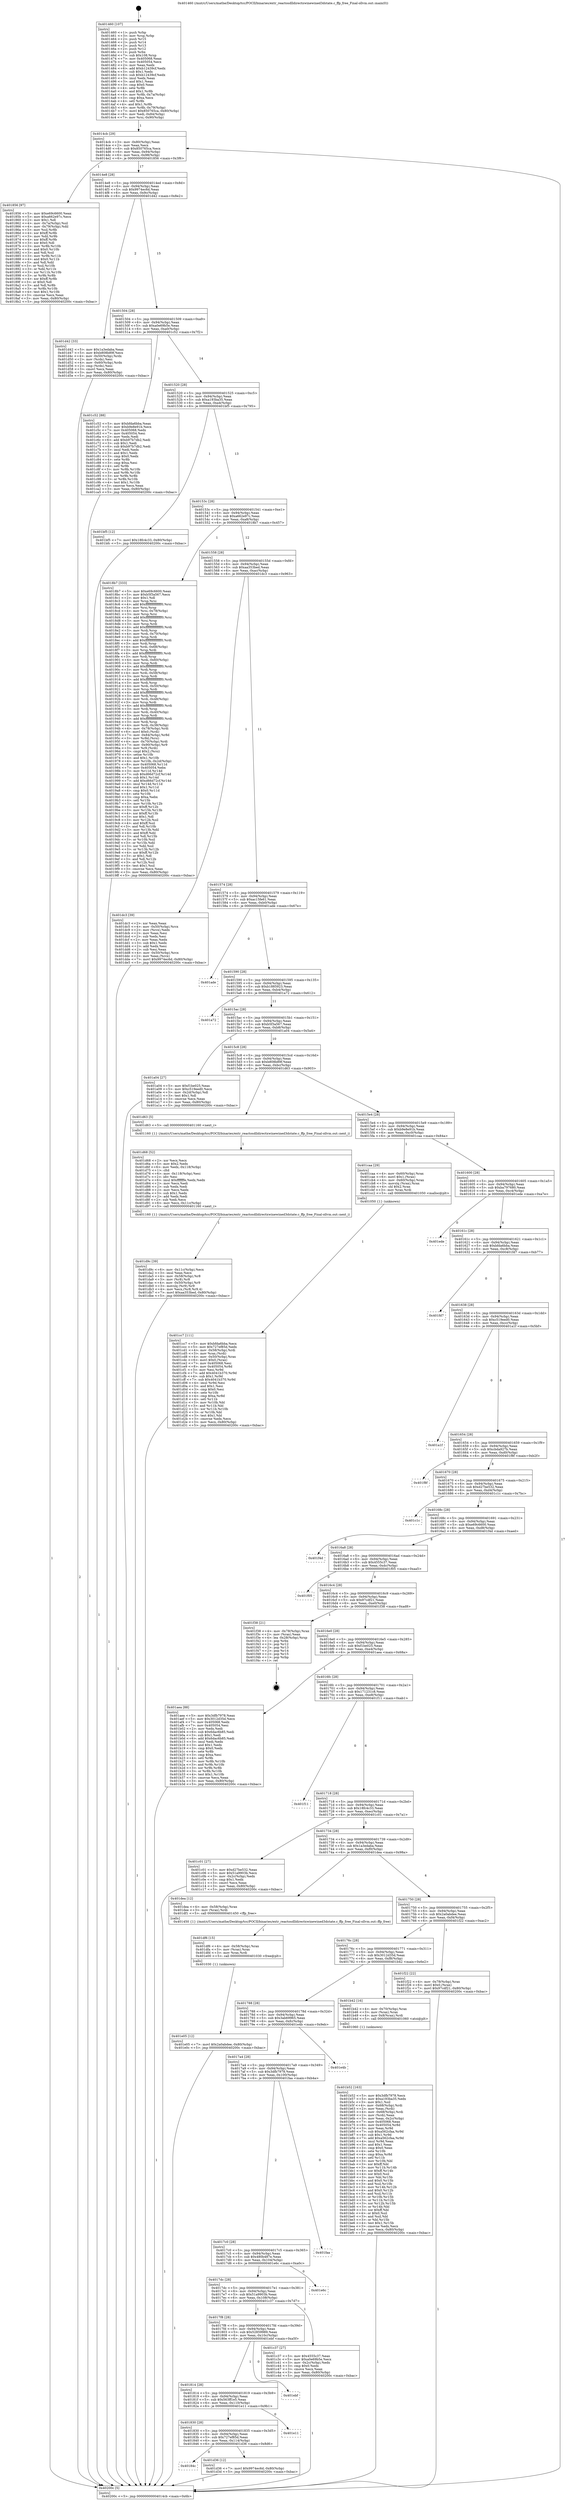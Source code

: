 digraph "0x401460" {
  label = "0x401460 (/mnt/c/Users/mathe/Desktop/tcc/POCII/binaries/extr_reactosdlldirectxwinewined3dstate.c_ffp_free_Final-ollvm.out::main(0))"
  labelloc = "t"
  node[shape=record]

  Entry [label="",width=0.3,height=0.3,shape=circle,fillcolor=black,style=filled]
  "0x4014cb" [label="{
     0x4014cb [29]\l
     | [instrs]\l
     &nbsp;&nbsp;0x4014cb \<+3\>: mov -0x80(%rbp),%eax\l
     &nbsp;&nbsp;0x4014ce \<+2\>: mov %eax,%ecx\l
     &nbsp;&nbsp;0x4014d0 \<+6\>: sub $0x850765ca,%ecx\l
     &nbsp;&nbsp;0x4014d6 \<+6\>: mov %eax,-0x94(%rbp)\l
     &nbsp;&nbsp;0x4014dc \<+6\>: mov %ecx,-0x98(%rbp)\l
     &nbsp;&nbsp;0x4014e2 \<+6\>: je 0000000000401856 \<main+0x3f6\>\l
  }"]
  "0x401856" [label="{
     0x401856 [97]\l
     | [instrs]\l
     &nbsp;&nbsp;0x401856 \<+5\>: mov $0xe69c6600,%eax\l
     &nbsp;&nbsp;0x40185b \<+5\>: mov $0xa662e97c,%ecx\l
     &nbsp;&nbsp;0x401860 \<+2\>: mov $0x1,%dl\l
     &nbsp;&nbsp;0x401862 \<+4\>: mov -0x7a(%rbp),%sil\l
     &nbsp;&nbsp;0x401866 \<+4\>: mov -0x79(%rbp),%dil\l
     &nbsp;&nbsp;0x40186a \<+3\>: mov %sil,%r8b\l
     &nbsp;&nbsp;0x40186d \<+4\>: xor $0xff,%r8b\l
     &nbsp;&nbsp;0x401871 \<+3\>: mov %dil,%r9b\l
     &nbsp;&nbsp;0x401874 \<+4\>: xor $0xff,%r9b\l
     &nbsp;&nbsp;0x401878 \<+3\>: xor $0x0,%dl\l
     &nbsp;&nbsp;0x40187b \<+3\>: mov %r8b,%r10b\l
     &nbsp;&nbsp;0x40187e \<+4\>: and $0x0,%r10b\l
     &nbsp;&nbsp;0x401882 \<+3\>: and %dl,%sil\l
     &nbsp;&nbsp;0x401885 \<+3\>: mov %r9b,%r11b\l
     &nbsp;&nbsp;0x401888 \<+4\>: and $0x0,%r11b\l
     &nbsp;&nbsp;0x40188c \<+3\>: and %dl,%dil\l
     &nbsp;&nbsp;0x40188f \<+3\>: or %sil,%r10b\l
     &nbsp;&nbsp;0x401892 \<+3\>: or %dil,%r11b\l
     &nbsp;&nbsp;0x401895 \<+3\>: xor %r11b,%r10b\l
     &nbsp;&nbsp;0x401898 \<+3\>: or %r9b,%r8b\l
     &nbsp;&nbsp;0x40189b \<+4\>: xor $0xff,%r8b\l
     &nbsp;&nbsp;0x40189f \<+3\>: or $0x0,%dl\l
     &nbsp;&nbsp;0x4018a2 \<+3\>: and %dl,%r8b\l
     &nbsp;&nbsp;0x4018a5 \<+3\>: or %r8b,%r10b\l
     &nbsp;&nbsp;0x4018a8 \<+4\>: test $0x1,%r10b\l
     &nbsp;&nbsp;0x4018ac \<+3\>: cmovne %ecx,%eax\l
     &nbsp;&nbsp;0x4018af \<+3\>: mov %eax,-0x80(%rbp)\l
     &nbsp;&nbsp;0x4018b2 \<+5\>: jmp 000000000040200c \<main+0xbac\>\l
  }"]
  "0x4014e8" [label="{
     0x4014e8 [28]\l
     | [instrs]\l
     &nbsp;&nbsp;0x4014e8 \<+5\>: jmp 00000000004014ed \<main+0x8d\>\l
     &nbsp;&nbsp;0x4014ed \<+6\>: mov -0x94(%rbp),%eax\l
     &nbsp;&nbsp;0x4014f3 \<+5\>: sub $0x9974ec6d,%eax\l
     &nbsp;&nbsp;0x4014f8 \<+6\>: mov %eax,-0x9c(%rbp)\l
     &nbsp;&nbsp;0x4014fe \<+6\>: je 0000000000401d42 \<main+0x8e2\>\l
  }"]
  "0x40200c" [label="{
     0x40200c [5]\l
     | [instrs]\l
     &nbsp;&nbsp;0x40200c \<+5\>: jmp 00000000004014cb \<main+0x6b\>\l
  }"]
  "0x401460" [label="{
     0x401460 [107]\l
     | [instrs]\l
     &nbsp;&nbsp;0x401460 \<+1\>: push %rbp\l
     &nbsp;&nbsp;0x401461 \<+3\>: mov %rsp,%rbp\l
     &nbsp;&nbsp;0x401464 \<+2\>: push %r15\l
     &nbsp;&nbsp;0x401466 \<+2\>: push %r14\l
     &nbsp;&nbsp;0x401468 \<+2\>: push %r13\l
     &nbsp;&nbsp;0x40146a \<+2\>: push %r12\l
     &nbsp;&nbsp;0x40146c \<+1\>: push %rbx\l
     &nbsp;&nbsp;0x40146d \<+7\>: sub $0x108,%rsp\l
     &nbsp;&nbsp;0x401474 \<+7\>: mov 0x405068,%eax\l
     &nbsp;&nbsp;0x40147b \<+7\>: mov 0x405054,%ecx\l
     &nbsp;&nbsp;0x401482 \<+2\>: mov %eax,%edx\l
     &nbsp;&nbsp;0x401484 \<+6\>: add $0xb12439cf,%edx\l
     &nbsp;&nbsp;0x40148a \<+3\>: sub $0x1,%edx\l
     &nbsp;&nbsp;0x40148d \<+6\>: sub $0xb12439cf,%edx\l
     &nbsp;&nbsp;0x401493 \<+3\>: imul %edx,%eax\l
     &nbsp;&nbsp;0x401496 \<+3\>: and $0x1,%eax\l
     &nbsp;&nbsp;0x401499 \<+3\>: cmp $0x0,%eax\l
     &nbsp;&nbsp;0x40149c \<+4\>: sete %r8b\l
     &nbsp;&nbsp;0x4014a0 \<+4\>: and $0x1,%r8b\l
     &nbsp;&nbsp;0x4014a4 \<+4\>: mov %r8b,-0x7a(%rbp)\l
     &nbsp;&nbsp;0x4014a8 \<+3\>: cmp $0xa,%ecx\l
     &nbsp;&nbsp;0x4014ab \<+4\>: setl %r8b\l
     &nbsp;&nbsp;0x4014af \<+4\>: and $0x1,%r8b\l
     &nbsp;&nbsp;0x4014b3 \<+4\>: mov %r8b,-0x79(%rbp)\l
     &nbsp;&nbsp;0x4014b7 \<+7\>: movl $0x850765ca,-0x80(%rbp)\l
     &nbsp;&nbsp;0x4014be \<+6\>: mov %edi,-0x84(%rbp)\l
     &nbsp;&nbsp;0x4014c4 \<+7\>: mov %rsi,-0x90(%rbp)\l
  }"]
  Exit [label="",width=0.3,height=0.3,shape=circle,fillcolor=black,style=filled,peripheries=2]
  "0x401d42" [label="{
     0x401d42 [33]\l
     | [instrs]\l
     &nbsp;&nbsp;0x401d42 \<+5\>: mov $0x1a3edaba,%eax\l
     &nbsp;&nbsp;0x401d47 \<+5\>: mov $0xb808b89f,%ecx\l
     &nbsp;&nbsp;0x401d4c \<+4\>: mov -0x50(%rbp),%rdx\l
     &nbsp;&nbsp;0x401d50 \<+2\>: mov (%rdx),%esi\l
     &nbsp;&nbsp;0x401d52 \<+4\>: mov -0x60(%rbp),%rdx\l
     &nbsp;&nbsp;0x401d56 \<+2\>: cmp (%rdx),%esi\l
     &nbsp;&nbsp;0x401d58 \<+3\>: cmovl %ecx,%eax\l
     &nbsp;&nbsp;0x401d5b \<+3\>: mov %eax,-0x80(%rbp)\l
     &nbsp;&nbsp;0x401d5e \<+5\>: jmp 000000000040200c \<main+0xbac\>\l
  }"]
  "0x401504" [label="{
     0x401504 [28]\l
     | [instrs]\l
     &nbsp;&nbsp;0x401504 \<+5\>: jmp 0000000000401509 \<main+0xa9\>\l
     &nbsp;&nbsp;0x401509 \<+6\>: mov -0x94(%rbp),%eax\l
     &nbsp;&nbsp;0x40150f \<+5\>: sub $0xa0e69b5e,%eax\l
     &nbsp;&nbsp;0x401514 \<+6\>: mov %eax,-0xa0(%rbp)\l
     &nbsp;&nbsp;0x40151a \<+6\>: je 0000000000401c52 \<main+0x7f2\>\l
  }"]
  "0x401e05" [label="{
     0x401e05 [12]\l
     | [instrs]\l
     &nbsp;&nbsp;0x401e05 \<+7\>: movl $0x2a0abdee,-0x80(%rbp)\l
     &nbsp;&nbsp;0x401e0c \<+5\>: jmp 000000000040200c \<main+0xbac\>\l
  }"]
  "0x401c52" [label="{
     0x401c52 [88]\l
     | [instrs]\l
     &nbsp;&nbsp;0x401c52 \<+5\>: mov $0xbfda6bba,%eax\l
     &nbsp;&nbsp;0x401c57 \<+5\>: mov $0xb9e8e91b,%ecx\l
     &nbsp;&nbsp;0x401c5c \<+7\>: mov 0x405068,%edx\l
     &nbsp;&nbsp;0x401c63 \<+7\>: mov 0x405054,%esi\l
     &nbsp;&nbsp;0x401c6a \<+2\>: mov %edx,%edi\l
     &nbsp;&nbsp;0x401c6c \<+6\>: add $0xb97b7db2,%edi\l
     &nbsp;&nbsp;0x401c72 \<+3\>: sub $0x1,%edi\l
     &nbsp;&nbsp;0x401c75 \<+6\>: sub $0xb97b7db2,%edi\l
     &nbsp;&nbsp;0x401c7b \<+3\>: imul %edi,%edx\l
     &nbsp;&nbsp;0x401c7e \<+3\>: and $0x1,%edx\l
     &nbsp;&nbsp;0x401c81 \<+3\>: cmp $0x0,%edx\l
     &nbsp;&nbsp;0x401c84 \<+4\>: sete %r8b\l
     &nbsp;&nbsp;0x401c88 \<+3\>: cmp $0xa,%esi\l
     &nbsp;&nbsp;0x401c8b \<+4\>: setl %r9b\l
     &nbsp;&nbsp;0x401c8f \<+3\>: mov %r8b,%r10b\l
     &nbsp;&nbsp;0x401c92 \<+3\>: and %r9b,%r10b\l
     &nbsp;&nbsp;0x401c95 \<+3\>: xor %r9b,%r8b\l
     &nbsp;&nbsp;0x401c98 \<+3\>: or %r8b,%r10b\l
     &nbsp;&nbsp;0x401c9b \<+4\>: test $0x1,%r10b\l
     &nbsp;&nbsp;0x401c9f \<+3\>: cmovne %ecx,%eax\l
     &nbsp;&nbsp;0x401ca2 \<+3\>: mov %eax,-0x80(%rbp)\l
     &nbsp;&nbsp;0x401ca5 \<+5\>: jmp 000000000040200c \<main+0xbac\>\l
  }"]
  "0x401520" [label="{
     0x401520 [28]\l
     | [instrs]\l
     &nbsp;&nbsp;0x401520 \<+5\>: jmp 0000000000401525 \<main+0xc5\>\l
     &nbsp;&nbsp;0x401525 \<+6\>: mov -0x94(%rbp),%eax\l
     &nbsp;&nbsp;0x40152b \<+5\>: sub $0xa193ba35,%eax\l
     &nbsp;&nbsp;0x401530 \<+6\>: mov %eax,-0xa4(%rbp)\l
     &nbsp;&nbsp;0x401536 \<+6\>: je 0000000000401bf5 \<main+0x795\>\l
  }"]
  "0x401df6" [label="{
     0x401df6 [15]\l
     | [instrs]\l
     &nbsp;&nbsp;0x401df6 \<+4\>: mov -0x58(%rbp),%rax\l
     &nbsp;&nbsp;0x401dfa \<+3\>: mov (%rax),%rax\l
     &nbsp;&nbsp;0x401dfd \<+3\>: mov %rax,%rdi\l
     &nbsp;&nbsp;0x401e00 \<+5\>: call 0000000000401030 \<free@plt\>\l
     | [calls]\l
     &nbsp;&nbsp;0x401030 \{1\} (unknown)\l
  }"]
  "0x401bf5" [label="{
     0x401bf5 [12]\l
     | [instrs]\l
     &nbsp;&nbsp;0x401bf5 \<+7\>: movl $0x18fc4c33,-0x80(%rbp)\l
     &nbsp;&nbsp;0x401bfc \<+5\>: jmp 000000000040200c \<main+0xbac\>\l
  }"]
  "0x40153c" [label="{
     0x40153c [28]\l
     | [instrs]\l
     &nbsp;&nbsp;0x40153c \<+5\>: jmp 0000000000401541 \<main+0xe1\>\l
     &nbsp;&nbsp;0x401541 \<+6\>: mov -0x94(%rbp),%eax\l
     &nbsp;&nbsp;0x401547 \<+5\>: sub $0xa662e97c,%eax\l
     &nbsp;&nbsp;0x40154c \<+6\>: mov %eax,-0xa8(%rbp)\l
     &nbsp;&nbsp;0x401552 \<+6\>: je 00000000004018b7 \<main+0x457\>\l
  }"]
  "0x401d9c" [label="{
     0x401d9c [39]\l
     | [instrs]\l
     &nbsp;&nbsp;0x401d9c \<+6\>: mov -0x11c(%rbp),%ecx\l
     &nbsp;&nbsp;0x401da2 \<+3\>: imul %eax,%ecx\l
     &nbsp;&nbsp;0x401da5 \<+4\>: mov -0x58(%rbp),%r8\l
     &nbsp;&nbsp;0x401da9 \<+3\>: mov (%r8),%r8\l
     &nbsp;&nbsp;0x401dac \<+4\>: mov -0x50(%rbp),%r9\l
     &nbsp;&nbsp;0x401db0 \<+3\>: movslq (%r9),%r9\l
     &nbsp;&nbsp;0x401db3 \<+4\>: mov %ecx,(%r8,%r9,4)\l
     &nbsp;&nbsp;0x401db7 \<+7\>: movl $0xaa353bed,-0x80(%rbp)\l
     &nbsp;&nbsp;0x401dbe \<+5\>: jmp 000000000040200c \<main+0xbac\>\l
  }"]
  "0x4018b7" [label="{
     0x4018b7 [333]\l
     | [instrs]\l
     &nbsp;&nbsp;0x4018b7 \<+5\>: mov $0xe69c6600,%eax\l
     &nbsp;&nbsp;0x4018bc \<+5\>: mov $0xb5f3a567,%ecx\l
     &nbsp;&nbsp;0x4018c1 \<+2\>: mov $0x1,%dl\l
     &nbsp;&nbsp;0x4018c3 \<+3\>: mov %rsp,%rsi\l
     &nbsp;&nbsp;0x4018c6 \<+4\>: add $0xfffffffffffffff0,%rsi\l
     &nbsp;&nbsp;0x4018ca \<+3\>: mov %rsi,%rsp\l
     &nbsp;&nbsp;0x4018cd \<+4\>: mov %rsi,-0x78(%rbp)\l
     &nbsp;&nbsp;0x4018d1 \<+3\>: mov %rsp,%rsi\l
     &nbsp;&nbsp;0x4018d4 \<+4\>: add $0xfffffffffffffff0,%rsi\l
     &nbsp;&nbsp;0x4018d8 \<+3\>: mov %rsi,%rsp\l
     &nbsp;&nbsp;0x4018db \<+3\>: mov %rsp,%rdi\l
     &nbsp;&nbsp;0x4018de \<+4\>: add $0xfffffffffffffff0,%rdi\l
     &nbsp;&nbsp;0x4018e2 \<+3\>: mov %rdi,%rsp\l
     &nbsp;&nbsp;0x4018e5 \<+4\>: mov %rdi,-0x70(%rbp)\l
     &nbsp;&nbsp;0x4018e9 \<+3\>: mov %rsp,%rdi\l
     &nbsp;&nbsp;0x4018ec \<+4\>: add $0xfffffffffffffff0,%rdi\l
     &nbsp;&nbsp;0x4018f0 \<+3\>: mov %rdi,%rsp\l
     &nbsp;&nbsp;0x4018f3 \<+4\>: mov %rdi,-0x68(%rbp)\l
     &nbsp;&nbsp;0x4018f7 \<+3\>: mov %rsp,%rdi\l
     &nbsp;&nbsp;0x4018fa \<+4\>: add $0xfffffffffffffff0,%rdi\l
     &nbsp;&nbsp;0x4018fe \<+3\>: mov %rdi,%rsp\l
     &nbsp;&nbsp;0x401901 \<+4\>: mov %rdi,-0x60(%rbp)\l
     &nbsp;&nbsp;0x401905 \<+3\>: mov %rsp,%rdi\l
     &nbsp;&nbsp;0x401908 \<+4\>: add $0xfffffffffffffff0,%rdi\l
     &nbsp;&nbsp;0x40190c \<+3\>: mov %rdi,%rsp\l
     &nbsp;&nbsp;0x40190f \<+4\>: mov %rdi,-0x58(%rbp)\l
     &nbsp;&nbsp;0x401913 \<+3\>: mov %rsp,%rdi\l
     &nbsp;&nbsp;0x401916 \<+4\>: add $0xfffffffffffffff0,%rdi\l
     &nbsp;&nbsp;0x40191a \<+3\>: mov %rdi,%rsp\l
     &nbsp;&nbsp;0x40191d \<+4\>: mov %rdi,-0x50(%rbp)\l
     &nbsp;&nbsp;0x401921 \<+3\>: mov %rsp,%rdi\l
     &nbsp;&nbsp;0x401924 \<+4\>: add $0xfffffffffffffff0,%rdi\l
     &nbsp;&nbsp;0x401928 \<+3\>: mov %rdi,%rsp\l
     &nbsp;&nbsp;0x40192b \<+4\>: mov %rdi,-0x48(%rbp)\l
     &nbsp;&nbsp;0x40192f \<+3\>: mov %rsp,%rdi\l
     &nbsp;&nbsp;0x401932 \<+4\>: add $0xfffffffffffffff0,%rdi\l
     &nbsp;&nbsp;0x401936 \<+3\>: mov %rdi,%rsp\l
     &nbsp;&nbsp;0x401939 \<+4\>: mov %rdi,-0x40(%rbp)\l
     &nbsp;&nbsp;0x40193d \<+3\>: mov %rsp,%rdi\l
     &nbsp;&nbsp;0x401940 \<+4\>: add $0xfffffffffffffff0,%rdi\l
     &nbsp;&nbsp;0x401944 \<+3\>: mov %rdi,%rsp\l
     &nbsp;&nbsp;0x401947 \<+4\>: mov %rdi,-0x38(%rbp)\l
     &nbsp;&nbsp;0x40194b \<+4\>: mov -0x78(%rbp),%rdi\l
     &nbsp;&nbsp;0x40194f \<+6\>: movl $0x0,(%rdi)\l
     &nbsp;&nbsp;0x401955 \<+7\>: mov -0x84(%rbp),%r8d\l
     &nbsp;&nbsp;0x40195c \<+3\>: mov %r8d,(%rsi)\l
     &nbsp;&nbsp;0x40195f \<+4\>: mov -0x70(%rbp),%rdi\l
     &nbsp;&nbsp;0x401963 \<+7\>: mov -0x90(%rbp),%r9\l
     &nbsp;&nbsp;0x40196a \<+3\>: mov %r9,(%rdi)\l
     &nbsp;&nbsp;0x40196d \<+3\>: cmpl $0x2,(%rsi)\l
     &nbsp;&nbsp;0x401970 \<+4\>: setne %r10b\l
     &nbsp;&nbsp;0x401974 \<+4\>: and $0x1,%r10b\l
     &nbsp;&nbsp;0x401978 \<+4\>: mov %r10b,-0x2d(%rbp)\l
     &nbsp;&nbsp;0x40197c \<+8\>: mov 0x405068,%r11d\l
     &nbsp;&nbsp;0x401984 \<+7\>: mov 0x405054,%ebx\l
     &nbsp;&nbsp;0x40198b \<+3\>: mov %r11d,%r14d\l
     &nbsp;&nbsp;0x40198e \<+7\>: sub $0xd66d72cf,%r14d\l
     &nbsp;&nbsp;0x401995 \<+4\>: sub $0x1,%r14d\l
     &nbsp;&nbsp;0x401999 \<+7\>: add $0xd66d72cf,%r14d\l
     &nbsp;&nbsp;0x4019a0 \<+4\>: imul %r14d,%r11d\l
     &nbsp;&nbsp;0x4019a4 \<+4\>: and $0x1,%r11d\l
     &nbsp;&nbsp;0x4019a8 \<+4\>: cmp $0x0,%r11d\l
     &nbsp;&nbsp;0x4019ac \<+4\>: sete %r10b\l
     &nbsp;&nbsp;0x4019b0 \<+3\>: cmp $0xa,%ebx\l
     &nbsp;&nbsp;0x4019b3 \<+4\>: setl %r15b\l
     &nbsp;&nbsp;0x4019b7 \<+3\>: mov %r10b,%r12b\l
     &nbsp;&nbsp;0x4019ba \<+4\>: xor $0xff,%r12b\l
     &nbsp;&nbsp;0x4019be \<+3\>: mov %r15b,%r13b\l
     &nbsp;&nbsp;0x4019c1 \<+4\>: xor $0xff,%r13b\l
     &nbsp;&nbsp;0x4019c5 \<+3\>: xor $0x1,%dl\l
     &nbsp;&nbsp;0x4019c8 \<+3\>: mov %r12b,%sil\l
     &nbsp;&nbsp;0x4019cb \<+4\>: and $0xff,%sil\l
     &nbsp;&nbsp;0x4019cf \<+3\>: and %dl,%r10b\l
     &nbsp;&nbsp;0x4019d2 \<+3\>: mov %r13b,%dil\l
     &nbsp;&nbsp;0x4019d5 \<+4\>: and $0xff,%dil\l
     &nbsp;&nbsp;0x4019d9 \<+3\>: and %dl,%r15b\l
     &nbsp;&nbsp;0x4019dc \<+3\>: or %r10b,%sil\l
     &nbsp;&nbsp;0x4019df \<+3\>: or %r15b,%dil\l
     &nbsp;&nbsp;0x4019e2 \<+3\>: xor %dil,%sil\l
     &nbsp;&nbsp;0x4019e5 \<+3\>: or %r13b,%r12b\l
     &nbsp;&nbsp;0x4019e8 \<+4\>: xor $0xff,%r12b\l
     &nbsp;&nbsp;0x4019ec \<+3\>: or $0x1,%dl\l
     &nbsp;&nbsp;0x4019ef \<+3\>: and %dl,%r12b\l
     &nbsp;&nbsp;0x4019f2 \<+3\>: or %r12b,%sil\l
     &nbsp;&nbsp;0x4019f5 \<+4\>: test $0x1,%sil\l
     &nbsp;&nbsp;0x4019f9 \<+3\>: cmovne %ecx,%eax\l
     &nbsp;&nbsp;0x4019fc \<+3\>: mov %eax,-0x80(%rbp)\l
     &nbsp;&nbsp;0x4019ff \<+5\>: jmp 000000000040200c \<main+0xbac\>\l
  }"]
  "0x401558" [label="{
     0x401558 [28]\l
     | [instrs]\l
     &nbsp;&nbsp;0x401558 \<+5\>: jmp 000000000040155d \<main+0xfd\>\l
     &nbsp;&nbsp;0x40155d \<+6\>: mov -0x94(%rbp),%eax\l
     &nbsp;&nbsp;0x401563 \<+5\>: sub $0xaa353bed,%eax\l
     &nbsp;&nbsp;0x401568 \<+6\>: mov %eax,-0xac(%rbp)\l
     &nbsp;&nbsp;0x40156e \<+6\>: je 0000000000401dc3 \<main+0x963\>\l
  }"]
  "0x401d68" [label="{
     0x401d68 [52]\l
     | [instrs]\l
     &nbsp;&nbsp;0x401d68 \<+2\>: xor %ecx,%ecx\l
     &nbsp;&nbsp;0x401d6a \<+5\>: mov $0x2,%edx\l
     &nbsp;&nbsp;0x401d6f \<+6\>: mov %edx,-0x118(%rbp)\l
     &nbsp;&nbsp;0x401d75 \<+1\>: cltd\l
     &nbsp;&nbsp;0x401d76 \<+6\>: mov -0x118(%rbp),%esi\l
     &nbsp;&nbsp;0x401d7c \<+2\>: idiv %esi\l
     &nbsp;&nbsp;0x401d7e \<+6\>: imul $0xfffffffe,%edx,%edx\l
     &nbsp;&nbsp;0x401d84 \<+2\>: mov %ecx,%edi\l
     &nbsp;&nbsp;0x401d86 \<+2\>: sub %edx,%edi\l
     &nbsp;&nbsp;0x401d88 \<+2\>: mov %ecx,%edx\l
     &nbsp;&nbsp;0x401d8a \<+3\>: sub $0x1,%edx\l
     &nbsp;&nbsp;0x401d8d \<+2\>: add %edx,%edi\l
     &nbsp;&nbsp;0x401d8f \<+2\>: sub %edi,%ecx\l
     &nbsp;&nbsp;0x401d91 \<+6\>: mov %ecx,-0x11c(%rbp)\l
     &nbsp;&nbsp;0x401d97 \<+5\>: call 0000000000401160 \<next_i\>\l
     | [calls]\l
     &nbsp;&nbsp;0x401160 \{1\} (/mnt/c/Users/mathe/Desktop/tcc/POCII/binaries/extr_reactosdlldirectxwinewined3dstate.c_ffp_free_Final-ollvm.out::next_i)\l
  }"]
  "0x40184c" [label="{
     0x40184c\l
  }", style=dashed]
  "0x401dc3" [label="{
     0x401dc3 [39]\l
     | [instrs]\l
     &nbsp;&nbsp;0x401dc3 \<+2\>: xor %eax,%eax\l
     &nbsp;&nbsp;0x401dc5 \<+4\>: mov -0x50(%rbp),%rcx\l
     &nbsp;&nbsp;0x401dc9 \<+2\>: mov (%rcx),%edx\l
     &nbsp;&nbsp;0x401dcb \<+2\>: mov %eax,%esi\l
     &nbsp;&nbsp;0x401dcd \<+2\>: sub %edx,%esi\l
     &nbsp;&nbsp;0x401dcf \<+2\>: mov %eax,%edx\l
     &nbsp;&nbsp;0x401dd1 \<+3\>: sub $0x1,%edx\l
     &nbsp;&nbsp;0x401dd4 \<+2\>: add %edx,%esi\l
     &nbsp;&nbsp;0x401dd6 \<+2\>: sub %esi,%eax\l
     &nbsp;&nbsp;0x401dd8 \<+4\>: mov -0x50(%rbp),%rcx\l
     &nbsp;&nbsp;0x401ddc \<+2\>: mov %eax,(%rcx)\l
     &nbsp;&nbsp;0x401dde \<+7\>: movl $0x9974ec6d,-0x80(%rbp)\l
     &nbsp;&nbsp;0x401de5 \<+5\>: jmp 000000000040200c \<main+0xbac\>\l
  }"]
  "0x401574" [label="{
     0x401574 [28]\l
     | [instrs]\l
     &nbsp;&nbsp;0x401574 \<+5\>: jmp 0000000000401579 \<main+0x119\>\l
     &nbsp;&nbsp;0x401579 \<+6\>: mov -0x94(%rbp),%eax\l
     &nbsp;&nbsp;0x40157f \<+5\>: sub $0xac15fe61,%eax\l
     &nbsp;&nbsp;0x401584 \<+6\>: mov %eax,-0xb0(%rbp)\l
     &nbsp;&nbsp;0x40158a \<+6\>: je 0000000000401ade \<main+0x67e\>\l
  }"]
  "0x401d36" [label="{
     0x401d36 [12]\l
     | [instrs]\l
     &nbsp;&nbsp;0x401d36 \<+7\>: movl $0x9974ec6d,-0x80(%rbp)\l
     &nbsp;&nbsp;0x401d3d \<+5\>: jmp 000000000040200c \<main+0xbac\>\l
  }"]
  "0x401ade" [label="{
     0x401ade\l
  }", style=dashed]
  "0x401590" [label="{
     0x401590 [28]\l
     | [instrs]\l
     &nbsp;&nbsp;0x401590 \<+5\>: jmp 0000000000401595 \<main+0x135\>\l
     &nbsp;&nbsp;0x401595 \<+6\>: mov -0x94(%rbp),%eax\l
     &nbsp;&nbsp;0x40159b \<+5\>: sub $0xb1885923,%eax\l
     &nbsp;&nbsp;0x4015a0 \<+6\>: mov %eax,-0xb4(%rbp)\l
     &nbsp;&nbsp;0x4015a6 \<+6\>: je 0000000000401a72 \<main+0x612\>\l
  }"]
  "0x401830" [label="{
     0x401830 [28]\l
     | [instrs]\l
     &nbsp;&nbsp;0x401830 \<+5\>: jmp 0000000000401835 \<main+0x3d5\>\l
     &nbsp;&nbsp;0x401835 \<+6\>: mov -0x94(%rbp),%eax\l
     &nbsp;&nbsp;0x40183b \<+5\>: sub $0x727ef85d,%eax\l
     &nbsp;&nbsp;0x401840 \<+6\>: mov %eax,-0x114(%rbp)\l
     &nbsp;&nbsp;0x401846 \<+6\>: je 0000000000401d36 \<main+0x8d6\>\l
  }"]
  "0x401a72" [label="{
     0x401a72\l
  }", style=dashed]
  "0x4015ac" [label="{
     0x4015ac [28]\l
     | [instrs]\l
     &nbsp;&nbsp;0x4015ac \<+5\>: jmp 00000000004015b1 \<main+0x151\>\l
     &nbsp;&nbsp;0x4015b1 \<+6\>: mov -0x94(%rbp),%eax\l
     &nbsp;&nbsp;0x4015b7 \<+5\>: sub $0xb5f3a567,%eax\l
     &nbsp;&nbsp;0x4015bc \<+6\>: mov %eax,-0xb8(%rbp)\l
     &nbsp;&nbsp;0x4015c2 \<+6\>: je 0000000000401a04 \<main+0x5a4\>\l
  }"]
  "0x401e11" [label="{
     0x401e11\l
  }", style=dashed]
  "0x401a04" [label="{
     0x401a04 [27]\l
     | [instrs]\l
     &nbsp;&nbsp;0x401a04 \<+5\>: mov $0xf1be025,%eax\l
     &nbsp;&nbsp;0x401a09 \<+5\>: mov $0xc519eed0,%ecx\l
     &nbsp;&nbsp;0x401a0e \<+3\>: mov -0x2d(%rbp),%dl\l
     &nbsp;&nbsp;0x401a11 \<+3\>: test $0x1,%dl\l
     &nbsp;&nbsp;0x401a14 \<+3\>: cmovne %ecx,%eax\l
     &nbsp;&nbsp;0x401a17 \<+3\>: mov %eax,-0x80(%rbp)\l
     &nbsp;&nbsp;0x401a1a \<+5\>: jmp 000000000040200c \<main+0xbac\>\l
  }"]
  "0x4015c8" [label="{
     0x4015c8 [28]\l
     | [instrs]\l
     &nbsp;&nbsp;0x4015c8 \<+5\>: jmp 00000000004015cd \<main+0x16d\>\l
     &nbsp;&nbsp;0x4015cd \<+6\>: mov -0x94(%rbp),%eax\l
     &nbsp;&nbsp;0x4015d3 \<+5\>: sub $0xb808b89f,%eax\l
     &nbsp;&nbsp;0x4015d8 \<+6\>: mov %eax,-0xbc(%rbp)\l
     &nbsp;&nbsp;0x4015de \<+6\>: je 0000000000401d63 \<main+0x903\>\l
  }"]
  "0x401814" [label="{
     0x401814 [28]\l
     | [instrs]\l
     &nbsp;&nbsp;0x401814 \<+5\>: jmp 0000000000401819 \<main+0x3b9\>\l
     &nbsp;&nbsp;0x401819 \<+6\>: mov -0x94(%rbp),%eax\l
     &nbsp;&nbsp;0x40181f \<+5\>: sub $0x563ff1e5,%eax\l
     &nbsp;&nbsp;0x401824 \<+6\>: mov %eax,-0x110(%rbp)\l
     &nbsp;&nbsp;0x40182a \<+6\>: je 0000000000401e11 \<main+0x9b1\>\l
  }"]
  "0x401d63" [label="{
     0x401d63 [5]\l
     | [instrs]\l
     &nbsp;&nbsp;0x401d63 \<+5\>: call 0000000000401160 \<next_i\>\l
     | [calls]\l
     &nbsp;&nbsp;0x401160 \{1\} (/mnt/c/Users/mathe/Desktop/tcc/POCII/binaries/extr_reactosdlldirectxwinewined3dstate.c_ffp_free_Final-ollvm.out::next_i)\l
  }"]
  "0x4015e4" [label="{
     0x4015e4 [28]\l
     | [instrs]\l
     &nbsp;&nbsp;0x4015e4 \<+5\>: jmp 00000000004015e9 \<main+0x189\>\l
     &nbsp;&nbsp;0x4015e9 \<+6\>: mov -0x94(%rbp),%eax\l
     &nbsp;&nbsp;0x4015ef \<+5\>: sub $0xb9e8e91b,%eax\l
     &nbsp;&nbsp;0x4015f4 \<+6\>: mov %eax,-0xc0(%rbp)\l
     &nbsp;&nbsp;0x4015fa \<+6\>: je 0000000000401caa \<main+0x84a\>\l
  }"]
  "0x401ebf" [label="{
     0x401ebf\l
  }", style=dashed]
  "0x401caa" [label="{
     0x401caa [29]\l
     | [instrs]\l
     &nbsp;&nbsp;0x401caa \<+4\>: mov -0x60(%rbp),%rax\l
     &nbsp;&nbsp;0x401cae \<+6\>: movl $0x1,(%rax)\l
     &nbsp;&nbsp;0x401cb4 \<+4\>: mov -0x60(%rbp),%rax\l
     &nbsp;&nbsp;0x401cb8 \<+3\>: movslq (%rax),%rax\l
     &nbsp;&nbsp;0x401cbb \<+4\>: shl $0x2,%rax\l
     &nbsp;&nbsp;0x401cbf \<+3\>: mov %rax,%rdi\l
     &nbsp;&nbsp;0x401cc2 \<+5\>: call 0000000000401050 \<malloc@plt\>\l
     | [calls]\l
     &nbsp;&nbsp;0x401050 \{1\} (unknown)\l
  }"]
  "0x401600" [label="{
     0x401600 [28]\l
     | [instrs]\l
     &nbsp;&nbsp;0x401600 \<+5\>: jmp 0000000000401605 \<main+0x1a5\>\l
     &nbsp;&nbsp;0x401605 \<+6\>: mov -0x94(%rbp),%eax\l
     &nbsp;&nbsp;0x40160b \<+5\>: sub $0xba797680,%eax\l
     &nbsp;&nbsp;0x401610 \<+6\>: mov %eax,-0xc4(%rbp)\l
     &nbsp;&nbsp;0x401616 \<+6\>: je 0000000000401ede \<main+0xa7e\>\l
  }"]
  "0x401cc7" [label="{
     0x401cc7 [111]\l
     | [instrs]\l
     &nbsp;&nbsp;0x401cc7 \<+5\>: mov $0xbfda6bba,%ecx\l
     &nbsp;&nbsp;0x401ccc \<+5\>: mov $0x727ef85d,%edx\l
     &nbsp;&nbsp;0x401cd1 \<+4\>: mov -0x58(%rbp),%rdi\l
     &nbsp;&nbsp;0x401cd5 \<+3\>: mov %rax,(%rdi)\l
     &nbsp;&nbsp;0x401cd8 \<+4\>: mov -0x50(%rbp),%rax\l
     &nbsp;&nbsp;0x401cdc \<+6\>: movl $0x0,(%rax)\l
     &nbsp;&nbsp;0x401ce2 \<+7\>: mov 0x405068,%esi\l
     &nbsp;&nbsp;0x401ce9 \<+8\>: mov 0x405054,%r8d\l
     &nbsp;&nbsp;0x401cf1 \<+3\>: mov %esi,%r9d\l
     &nbsp;&nbsp;0x401cf4 \<+7\>: add $0x4041b370,%r9d\l
     &nbsp;&nbsp;0x401cfb \<+4\>: sub $0x1,%r9d\l
     &nbsp;&nbsp;0x401cff \<+7\>: sub $0x4041b370,%r9d\l
     &nbsp;&nbsp;0x401d06 \<+4\>: imul %r9d,%esi\l
     &nbsp;&nbsp;0x401d0a \<+3\>: and $0x1,%esi\l
     &nbsp;&nbsp;0x401d0d \<+3\>: cmp $0x0,%esi\l
     &nbsp;&nbsp;0x401d10 \<+4\>: sete %r10b\l
     &nbsp;&nbsp;0x401d14 \<+4\>: cmp $0xa,%r8d\l
     &nbsp;&nbsp;0x401d18 \<+4\>: setl %r11b\l
     &nbsp;&nbsp;0x401d1c \<+3\>: mov %r10b,%bl\l
     &nbsp;&nbsp;0x401d1f \<+3\>: and %r11b,%bl\l
     &nbsp;&nbsp;0x401d22 \<+3\>: xor %r11b,%r10b\l
     &nbsp;&nbsp;0x401d25 \<+3\>: or %r10b,%bl\l
     &nbsp;&nbsp;0x401d28 \<+3\>: test $0x1,%bl\l
     &nbsp;&nbsp;0x401d2b \<+3\>: cmovne %edx,%ecx\l
     &nbsp;&nbsp;0x401d2e \<+3\>: mov %ecx,-0x80(%rbp)\l
     &nbsp;&nbsp;0x401d31 \<+5\>: jmp 000000000040200c \<main+0xbac\>\l
  }"]
  "0x401ede" [label="{
     0x401ede\l
  }", style=dashed]
  "0x40161c" [label="{
     0x40161c [28]\l
     | [instrs]\l
     &nbsp;&nbsp;0x40161c \<+5\>: jmp 0000000000401621 \<main+0x1c1\>\l
     &nbsp;&nbsp;0x401621 \<+6\>: mov -0x94(%rbp),%eax\l
     &nbsp;&nbsp;0x401627 \<+5\>: sub $0xbfda6bba,%eax\l
     &nbsp;&nbsp;0x40162c \<+6\>: mov %eax,-0xc8(%rbp)\l
     &nbsp;&nbsp;0x401632 \<+6\>: je 0000000000401fd7 \<main+0xb77\>\l
  }"]
  "0x4017f8" [label="{
     0x4017f8 [28]\l
     | [instrs]\l
     &nbsp;&nbsp;0x4017f8 \<+5\>: jmp 00000000004017fd \<main+0x39d\>\l
     &nbsp;&nbsp;0x4017fd \<+6\>: mov -0x94(%rbp),%eax\l
     &nbsp;&nbsp;0x401803 \<+5\>: sub $0x52859989,%eax\l
     &nbsp;&nbsp;0x401808 \<+6\>: mov %eax,-0x10c(%rbp)\l
     &nbsp;&nbsp;0x40180e \<+6\>: je 0000000000401ebf \<main+0xa5f\>\l
  }"]
  "0x401fd7" [label="{
     0x401fd7\l
  }", style=dashed]
  "0x401638" [label="{
     0x401638 [28]\l
     | [instrs]\l
     &nbsp;&nbsp;0x401638 \<+5\>: jmp 000000000040163d \<main+0x1dd\>\l
     &nbsp;&nbsp;0x40163d \<+6\>: mov -0x94(%rbp),%eax\l
     &nbsp;&nbsp;0x401643 \<+5\>: sub $0xc519eed0,%eax\l
     &nbsp;&nbsp;0x401648 \<+6\>: mov %eax,-0xcc(%rbp)\l
     &nbsp;&nbsp;0x40164e \<+6\>: je 0000000000401a1f \<main+0x5bf\>\l
  }"]
  "0x401c37" [label="{
     0x401c37 [27]\l
     | [instrs]\l
     &nbsp;&nbsp;0x401c37 \<+5\>: mov $0x4555c37,%eax\l
     &nbsp;&nbsp;0x401c3c \<+5\>: mov $0xa0e69b5e,%ecx\l
     &nbsp;&nbsp;0x401c41 \<+3\>: mov -0x2c(%rbp),%edx\l
     &nbsp;&nbsp;0x401c44 \<+3\>: cmp $0x0,%edx\l
     &nbsp;&nbsp;0x401c47 \<+3\>: cmove %ecx,%eax\l
     &nbsp;&nbsp;0x401c4a \<+3\>: mov %eax,-0x80(%rbp)\l
     &nbsp;&nbsp;0x401c4d \<+5\>: jmp 000000000040200c \<main+0xbac\>\l
  }"]
  "0x401a1f" [label="{
     0x401a1f\l
  }", style=dashed]
  "0x401654" [label="{
     0x401654 [28]\l
     | [instrs]\l
     &nbsp;&nbsp;0x401654 \<+5\>: jmp 0000000000401659 \<main+0x1f9\>\l
     &nbsp;&nbsp;0x401659 \<+6\>: mov -0x94(%rbp),%eax\l
     &nbsp;&nbsp;0x40165f \<+5\>: sub $0xcbda927b,%eax\l
     &nbsp;&nbsp;0x401664 \<+6\>: mov %eax,-0xd0(%rbp)\l
     &nbsp;&nbsp;0x40166a \<+6\>: je 0000000000401f8f \<main+0xb2f\>\l
  }"]
  "0x4017dc" [label="{
     0x4017dc [28]\l
     | [instrs]\l
     &nbsp;&nbsp;0x4017dc \<+5\>: jmp 00000000004017e1 \<main+0x381\>\l
     &nbsp;&nbsp;0x4017e1 \<+6\>: mov -0x94(%rbp),%eax\l
     &nbsp;&nbsp;0x4017e7 \<+5\>: sub $0x51a9903b,%eax\l
     &nbsp;&nbsp;0x4017ec \<+6\>: mov %eax,-0x108(%rbp)\l
     &nbsp;&nbsp;0x4017f2 \<+6\>: je 0000000000401c37 \<main+0x7d7\>\l
  }"]
  "0x401f8f" [label="{
     0x401f8f\l
  }", style=dashed]
  "0x401670" [label="{
     0x401670 [28]\l
     | [instrs]\l
     &nbsp;&nbsp;0x401670 \<+5\>: jmp 0000000000401675 \<main+0x215\>\l
     &nbsp;&nbsp;0x401675 \<+6\>: mov -0x94(%rbp),%eax\l
     &nbsp;&nbsp;0x40167b \<+5\>: sub $0xd27be532,%eax\l
     &nbsp;&nbsp;0x401680 \<+6\>: mov %eax,-0xd4(%rbp)\l
     &nbsp;&nbsp;0x401686 \<+6\>: je 0000000000401c1c \<main+0x7bc\>\l
  }"]
  "0x401e6c" [label="{
     0x401e6c\l
  }", style=dashed]
  "0x401c1c" [label="{
     0x401c1c\l
  }", style=dashed]
  "0x40168c" [label="{
     0x40168c [28]\l
     | [instrs]\l
     &nbsp;&nbsp;0x40168c \<+5\>: jmp 0000000000401691 \<main+0x231\>\l
     &nbsp;&nbsp;0x401691 \<+6\>: mov -0x94(%rbp),%eax\l
     &nbsp;&nbsp;0x401697 \<+5\>: sub $0xe69c6600,%eax\l
     &nbsp;&nbsp;0x40169c \<+6\>: mov %eax,-0xd8(%rbp)\l
     &nbsp;&nbsp;0x4016a2 \<+6\>: je 0000000000401f4d \<main+0xaed\>\l
  }"]
  "0x4017c0" [label="{
     0x4017c0 [28]\l
     | [instrs]\l
     &nbsp;&nbsp;0x4017c0 \<+5\>: jmp 00000000004017c5 \<main+0x365\>\l
     &nbsp;&nbsp;0x4017c5 \<+6\>: mov -0x94(%rbp),%eax\l
     &nbsp;&nbsp;0x4017cb \<+5\>: sub $0x480b487e,%eax\l
     &nbsp;&nbsp;0x4017d0 \<+6\>: mov %eax,-0x104(%rbp)\l
     &nbsp;&nbsp;0x4017d6 \<+6\>: je 0000000000401e6c \<main+0xa0c\>\l
  }"]
  "0x401f4d" [label="{
     0x401f4d\l
  }", style=dashed]
  "0x4016a8" [label="{
     0x4016a8 [28]\l
     | [instrs]\l
     &nbsp;&nbsp;0x4016a8 \<+5\>: jmp 00000000004016ad \<main+0x24d\>\l
     &nbsp;&nbsp;0x4016ad \<+6\>: mov -0x94(%rbp),%eax\l
     &nbsp;&nbsp;0x4016b3 \<+5\>: sub $0x4555c37,%eax\l
     &nbsp;&nbsp;0x4016b8 \<+6\>: mov %eax,-0xdc(%rbp)\l
     &nbsp;&nbsp;0x4016be \<+6\>: je 0000000000401f05 \<main+0xaa5\>\l
  }"]
  "0x401faa" [label="{
     0x401faa\l
  }", style=dashed]
  "0x401f05" [label="{
     0x401f05\l
  }", style=dashed]
  "0x4016c4" [label="{
     0x4016c4 [28]\l
     | [instrs]\l
     &nbsp;&nbsp;0x4016c4 \<+5\>: jmp 00000000004016c9 \<main+0x269\>\l
     &nbsp;&nbsp;0x4016c9 \<+6\>: mov -0x94(%rbp),%eax\l
     &nbsp;&nbsp;0x4016cf \<+5\>: sub $0x97cdf21,%eax\l
     &nbsp;&nbsp;0x4016d4 \<+6\>: mov %eax,-0xe0(%rbp)\l
     &nbsp;&nbsp;0x4016da \<+6\>: je 0000000000401f38 \<main+0xad8\>\l
  }"]
  "0x4017a4" [label="{
     0x4017a4 [28]\l
     | [instrs]\l
     &nbsp;&nbsp;0x4017a4 \<+5\>: jmp 00000000004017a9 \<main+0x349\>\l
     &nbsp;&nbsp;0x4017a9 \<+6\>: mov -0x94(%rbp),%eax\l
     &nbsp;&nbsp;0x4017af \<+5\>: sub $0x3dfb7978,%eax\l
     &nbsp;&nbsp;0x4017b4 \<+6\>: mov %eax,-0x100(%rbp)\l
     &nbsp;&nbsp;0x4017ba \<+6\>: je 0000000000401faa \<main+0xb4a\>\l
  }"]
  "0x401f38" [label="{
     0x401f38 [21]\l
     | [instrs]\l
     &nbsp;&nbsp;0x401f38 \<+4\>: mov -0x78(%rbp),%rax\l
     &nbsp;&nbsp;0x401f3c \<+2\>: mov (%rax),%eax\l
     &nbsp;&nbsp;0x401f3e \<+4\>: lea -0x28(%rbp),%rsp\l
     &nbsp;&nbsp;0x401f42 \<+1\>: pop %rbx\l
     &nbsp;&nbsp;0x401f43 \<+2\>: pop %r12\l
     &nbsp;&nbsp;0x401f45 \<+2\>: pop %r13\l
     &nbsp;&nbsp;0x401f47 \<+2\>: pop %r14\l
     &nbsp;&nbsp;0x401f49 \<+2\>: pop %r15\l
     &nbsp;&nbsp;0x401f4b \<+1\>: pop %rbp\l
     &nbsp;&nbsp;0x401f4c \<+1\>: ret\l
  }"]
  "0x4016e0" [label="{
     0x4016e0 [28]\l
     | [instrs]\l
     &nbsp;&nbsp;0x4016e0 \<+5\>: jmp 00000000004016e5 \<main+0x285\>\l
     &nbsp;&nbsp;0x4016e5 \<+6\>: mov -0x94(%rbp),%eax\l
     &nbsp;&nbsp;0x4016eb \<+5\>: sub $0xf1be025,%eax\l
     &nbsp;&nbsp;0x4016f0 \<+6\>: mov %eax,-0xe4(%rbp)\l
     &nbsp;&nbsp;0x4016f6 \<+6\>: je 0000000000401aea \<main+0x68a\>\l
  }"]
  "0x401e4b" [label="{
     0x401e4b\l
  }", style=dashed]
  "0x401aea" [label="{
     0x401aea [88]\l
     | [instrs]\l
     &nbsp;&nbsp;0x401aea \<+5\>: mov $0x3dfb7978,%eax\l
     &nbsp;&nbsp;0x401aef \<+5\>: mov $0x3012d35d,%ecx\l
     &nbsp;&nbsp;0x401af4 \<+7\>: mov 0x405068,%edx\l
     &nbsp;&nbsp;0x401afb \<+7\>: mov 0x405054,%esi\l
     &nbsp;&nbsp;0x401b02 \<+2\>: mov %edx,%edi\l
     &nbsp;&nbsp;0x401b04 \<+6\>: sub $0x6dac6b85,%edi\l
     &nbsp;&nbsp;0x401b0a \<+3\>: sub $0x1,%edi\l
     &nbsp;&nbsp;0x401b0d \<+6\>: add $0x6dac6b85,%edi\l
     &nbsp;&nbsp;0x401b13 \<+3\>: imul %edi,%edx\l
     &nbsp;&nbsp;0x401b16 \<+3\>: and $0x1,%edx\l
     &nbsp;&nbsp;0x401b19 \<+3\>: cmp $0x0,%edx\l
     &nbsp;&nbsp;0x401b1c \<+4\>: sete %r8b\l
     &nbsp;&nbsp;0x401b20 \<+3\>: cmp $0xa,%esi\l
     &nbsp;&nbsp;0x401b23 \<+4\>: setl %r9b\l
     &nbsp;&nbsp;0x401b27 \<+3\>: mov %r8b,%r10b\l
     &nbsp;&nbsp;0x401b2a \<+3\>: and %r9b,%r10b\l
     &nbsp;&nbsp;0x401b2d \<+3\>: xor %r9b,%r8b\l
     &nbsp;&nbsp;0x401b30 \<+3\>: or %r8b,%r10b\l
     &nbsp;&nbsp;0x401b33 \<+4\>: test $0x1,%r10b\l
     &nbsp;&nbsp;0x401b37 \<+3\>: cmovne %ecx,%eax\l
     &nbsp;&nbsp;0x401b3a \<+3\>: mov %eax,-0x80(%rbp)\l
     &nbsp;&nbsp;0x401b3d \<+5\>: jmp 000000000040200c \<main+0xbac\>\l
  }"]
  "0x4016fc" [label="{
     0x4016fc [28]\l
     | [instrs]\l
     &nbsp;&nbsp;0x4016fc \<+5\>: jmp 0000000000401701 \<main+0x2a1\>\l
     &nbsp;&nbsp;0x401701 \<+6\>: mov -0x94(%rbp),%eax\l
     &nbsp;&nbsp;0x401707 \<+5\>: sub $0x171231c8,%eax\l
     &nbsp;&nbsp;0x40170c \<+6\>: mov %eax,-0xe8(%rbp)\l
     &nbsp;&nbsp;0x401712 \<+6\>: je 0000000000401f11 \<main+0xab1\>\l
  }"]
  "0x401b52" [label="{
     0x401b52 [163]\l
     | [instrs]\l
     &nbsp;&nbsp;0x401b52 \<+5\>: mov $0x3dfb7978,%ecx\l
     &nbsp;&nbsp;0x401b57 \<+5\>: mov $0xa193ba35,%edx\l
     &nbsp;&nbsp;0x401b5c \<+3\>: mov $0x1,%sil\l
     &nbsp;&nbsp;0x401b5f \<+4\>: mov -0x68(%rbp),%rdi\l
     &nbsp;&nbsp;0x401b63 \<+2\>: mov %eax,(%rdi)\l
     &nbsp;&nbsp;0x401b65 \<+4\>: mov -0x68(%rbp),%rdi\l
     &nbsp;&nbsp;0x401b69 \<+2\>: mov (%rdi),%eax\l
     &nbsp;&nbsp;0x401b6b \<+3\>: mov %eax,-0x2c(%rbp)\l
     &nbsp;&nbsp;0x401b6e \<+7\>: mov 0x405068,%eax\l
     &nbsp;&nbsp;0x401b75 \<+8\>: mov 0x405054,%r8d\l
     &nbsp;&nbsp;0x401b7d \<+3\>: mov %eax,%r9d\l
     &nbsp;&nbsp;0x401b80 \<+7\>: sub $0xa562cfaa,%r9d\l
     &nbsp;&nbsp;0x401b87 \<+4\>: sub $0x1,%r9d\l
     &nbsp;&nbsp;0x401b8b \<+7\>: add $0xa562cfaa,%r9d\l
     &nbsp;&nbsp;0x401b92 \<+4\>: imul %r9d,%eax\l
     &nbsp;&nbsp;0x401b96 \<+3\>: and $0x1,%eax\l
     &nbsp;&nbsp;0x401b99 \<+3\>: cmp $0x0,%eax\l
     &nbsp;&nbsp;0x401b9c \<+4\>: sete %r10b\l
     &nbsp;&nbsp;0x401ba0 \<+4\>: cmp $0xa,%r8d\l
     &nbsp;&nbsp;0x401ba4 \<+4\>: setl %r11b\l
     &nbsp;&nbsp;0x401ba8 \<+3\>: mov %r10b,%bl\l
     &nbsp;&nbsp;0x401bab \<+3\>: xor $0xff,%bl\l
     &nbsp;&nbsp;0x401bae \<+3\>: mov %r11b,%r14b\l
     &nbsp;&nbsp;0x401bb1 \<+4\>: xor $0xff,%r14b\l
     &nbsp;&nbsp;0x401bb5 \<+4\>: xor $0x0,%sil\l
     &nbsp;&nbsp;0x401bb9 \<+3\>: mov %bl,%r15b\l
     &nbsp;&nbsp;0x401bbc \<+4\>: and $0x0,%r15b\l
     &nbsp;&nbsp;0x401bc0 \<+3\>: and %sil,%r10b\l
     &nbsp;&nbsp;0x401bc3 \<+3\>: mov %r14b,%r12b\l
     &nbsp;&nbsp;0x401bc6 \<+4\>: and $0x0,%r12b\l
     &nbsp;&nbsp;0x401bca \<+3\>: and %sil,%r11b\l
     &nbsp;&nbsp;0x401bcd \<+3\>: or %r10b,%r15b\l
     &nbsp;&nbsp;0x401bd0 \<+3\>: or %r11b,%r12b\l
     &nbsp;&nbsp;0x401bd3 \<+3\>: xor %r12b,%r15b\l
     &nbsp;&nbsp;0x401bd6 \<+3\>: or %r14b,%bl\l
     &nbsp;&nbsp;0x401bd9 \<+3\>: xor $0xff,%bl\l
     &nbsp;&nbsp;0x401bdc \<+4\>: or $0x0,%sil\l
     &nbsp;&nbsp;0x401be0 \<+3\>: and %sil,%bl\l
     &nbsp;&nbsp;0x401be3 \<+3\>: or %bl,%r15b\l
     &nbsp;&nbsp;0x401be6 \<+4\>: test $0x1,%r15b\l
     &nbsp;&nbsp;0x401bea \<+3\>: cmovne %edx,%ecx\l
     &nbsp;&nbsp;0x401bed \<+3\>: mov %ecx,-0x80(%rbp)\l
     &nbsp;&nbsp;0x401bf0 \<+5\>: jmp 000000000040200c \<main+0xbac\>\l
  }"]
  "0x401f11" [label="{
     0x401f11\l
  }", style=dashed]
  "0x401718" [label="{
     0x401718 [28]\l
     | [instrs]\l
     &nbsp;&nbsp;0x401718 \<+5\>: jmp 000000000040171d \<main+0x2bd\>\l
     &nbsp;&nbsp;0x40171d \<+6\>: mov -0x94(%rbp),%eax\l
     &nbsp;&nbsp;0x401723 \<+5\>: sub $0x18fc4c33,%eax\l
     &nbsp;&nbsp;0x401728 \<+6\>: mov %eax,-0xec(%rbp)\l
     &nbsp;&nbsp;0x40172e \<+6\>: je 0000000000401c01 \<main+0x7a1\>\l
  }"]
  "0x401788" [label="{
     0x401788 [28]\l
     | [instrs]\l
     &nbsp;&nbsp;0x401788 \<+5\>: jmp 000000000040178d \<main+0x32d\>\l
     &nbsp;&nbsp;0x40178d \<+6\>: mov -0x94(%rbp),%eax\l
     &nbsp;&nbsp;0x401793 \<+5\>: sub $0x3ab69965,%eax\l
     &nbsp;&nbsp;0x401798 \<+6\>: mov %eax,-0xfc(%rbp)\l
     &nbsp;&nbsp;0x40179e \<+6\>: je 0000000000401e4b \<main+0x9eb\>\l
  }"]
  "0x401c01" [label="{
     0x401c01 [27]\l
     | [instrs]\l
     &nbsp;&nbsp;0x401c01 \<+5\>: mov $0xd27be532,%eax\l
     &nbsp;&nbsp;0x401c06 \<+5\>: mov $0x51a9903b,%ecx\l
     &nbsp;&nbsp;0x401c0b \<+3\>: mov -0x2c(%rbp),%edx\l
     &nbsp;&nbsp;0x401c0e \<+3\>: cmp $0x1,%edx\l
     &nbsp;&nbsp;0x401c11 \<+3\>: cmovl %ecx,%eax\l
     &nbsp;&nbsp;0x401c14 \<+3\>: mov %eax,-0x80(%rbp)\l
     &nbsp;&nbsp;0x401c17 \<+5\>: jmp 000000000040200c \<main+0xbac\>\l
  }"]
  "0x401734" [label="{
     0x401734 [28]\l
     | [instrs]\l
     &nbsp;&nbsp;0x401734 \<+5\>: jmp 0000000000401739 \<main+0x2d9\>\l
     &nbsp;&nbsp;0x401739 \<+6\>: mov -0x94(%rbp),%eax\l
     &nbsp;&nbsp;0x40173f \<+5\>: sub $0x1a3edaba,%eax\l
     &nbsp;&nbsp;0x401744 \<+6\>: mov %eax,-0xf0(%rbp)\l
     &nbsp;&nbsp;0x40174a \<+6\>: je 0000000000401dea \<main+0x98a\>\l
  }"]
  "0x401b42" [label="{
     0x401b42 [16]\l
     | [instrs]\l
     &nbsp;&nbsp;0x401b42 \<+4\>: mov -0x70(%rbp),%rax\l
     &nbsp;&nbsp;0x401b46 \<+3\>: mov (%rax),%rax\l
     &nbsp;&nbsp;0x401b49 \<+4\>: mov 0x8(%rax),%rdi\l
     &nbsp;&nbsp;0x401b4d \<+5\>: call 0000000000401060 \<atoi@plt\>\l
     | [calls]\l
     &nbsp;&nbsp;0x401060 \{1\} (unknown)\l
  }"]
  "0x401dea" [label="{
     0x401dea [12]\l
     | [instrs]\l
     &nbsp;&nbsp;0x401dea \<+4\>: mov -0x58(%rbp),%rax\l
     &nbsp;&nbsp;0x401dee \<+3\>: mov (%rax),%rdi\l
     &nbsp;&nbsp;0x401df1 \<+5\>: call 0000000000401450 \<ffp_free\>\l
     | [calls]\l
     &nbsp;&nbsp;0x401450 \{1\} (/mnt/c/Users/mathe/Desktop/tcc/POCII/binaries/extr_reactosdlldirectxwinewined3dstate.c_ffp_free_Final-ollvm.out::ffp_free)\l
  }"]
  "0x401750" [label="{
     0x401750 [28]\l
     | [instrs]\l
     &nbsp;&nbsp;0x401750 \<+5\>: jmp 0000000000401755 \<main+0x2f5\>\l
     &nbsp;&nbsp;0x401755 \<+6\>: mov -0x94(%rbp),%eax\l
     &nbsp;&nbsp;0x40175b \<+5\>: sub $0x2a0abdee,%eax\l
     &nbsp;&nbsp;0x401760 \<+6\>: mov %eax,-0xf4(%rbp)\l
     &nbsp;&nbsp;0x401766 \<+6\>: je 0000000000401f22 \<main+0xac2\>\l
  }"]
  "0x40176c" [label="{
     0x40176c [28]\l
     | [instrs]\l
     &nbsp;&nbsp;0x40176c \<+5\>: jmp 0000000000401771 \<main+0x311\>\l
     &nbsp;&nbsp;0x401771 \<+6\>: mov -0x94(%rbp),%eax\l
     &nbsp;&nbsp;0x401777 \<+5\>: sub $0x3012d35d,%eax\l
     &nbsp;&nbsp;0x40177c \<+6\>: mov %eax,-0xf8(%rbp)\l
     &nbsp;&nbsp;0x401782 \<+6\>: je 0000000000401b42 \<main+0x6e2\>\l
  }"]
  "0x401f22" [label="{
     0x401f22 [22]\l
     | [instrs]\l
     &nbsp;&nbsp;0x401f22 \<+4\>: mov -0x78(%rbp),%rax\l
     &nbsp;&nbsp;0x401f26 \<+6\>: movl $0x0,(%rax)\l
     &nbsp;&nbsp;0x401f2c \<+7\>: movl $0x97cdf21,-0x80(%rbp)\l
     &nbsp;&nbsp;0x401f33 \<+5\>: jmp 000000000040200c \<main+0xbac\>\l
  }"]
  Entry -> "0x401460" [label=" 1"]
  "0x4014cb" -> "0x401856" [label=" 1"]
  "0x4014cb" -> "0x4014e8" [label=" 17"]
  "0x401856" -> "0x40200c" [label=" 1"]
  "0x401460" -> "0x4014cb" [label=" 1"]
  "0x40200c" -> "0x4014cb" [label=" 17"]
  "0x401f38" -> Exit [label=" 1"]
  "0x4014e8" -> "0x401d42" [label=" 2"]
  "0x4014e8" -> "0x401504" [label=" 15"]
  "0x401f22" -> "0x40200c" [label=" 1"]
  "0x401504" -> "0x401c52" [label=" 1"]
  "0x401504" -> "0x401520" [label=" 14"]
  "0x401e05" -> "0x40200c" [label=" 1"]
  "0x401520" -> "0x401bf5" [label=" 1"]
  "0x401520" -> "0x40153c" [label=" 13"]
  "0x401df6" -> "0x401e05" [label=" 1"]
  "0x40153c" -> "0x4018b7" [label=" 1"]
  "0x40153c" -> "0x401558" [label=" 12"]
  "0x401dea" -> "0x401df6" [label=" 1"]
  "0x4018b7" -> "0x40200c" [label=" 1"]
  "0x401dc3" -> "0x40200c" [label=" 1"]
  "0x401558" -> "0x401dc3" [label=" 1"]
  "0x401558" -> "0x401574" [label=" 11"]
  "0x401d9c" -> "0x40200c" [label=" 1"]
  "0x401574" -> "0x401ade" [label=" 0"]
  "0x401574" -> "0x401590" [label=" 11"]
  "0x401d68" -> "0x401d9c" [label=" 1"]
  "0x401590" -> "0x401a72" [label=" 0"]
  "0x401590" -> "0x4015ac" [label=" 11"]
  "0x401d42" -> "0x40200c" [label=" 2"]
  "0x4015ac" -> "0x401a04" [label=" 1"]
  "0x4015ac" -> "0x4015c8" [label=" 10"]
  "0x401a04" -> "0x40200c" [label=" 1"]
  "0x401d36" -> "0x40200c" [label=" 1"]
  "0x4015c8" -> "0x401d63" [label=" 1"]
  "0x4015c8" -> "0x4015e4" [label=" 9"]
  "0x401830" -> "0x401d36" [label=" 1"]
  "0x4015e4" -> "0x401caa" [label=" 1"]
  "0x4015e4" -> "0x401600" [label=" 8"]
  "0x401d63" -> "0x401d68" [label=" 1"]
  "0x401600" -> "0x401ede" [label=" 0"]
  "0x401600" -> "0x40161c" [label=" 8"]
  "0x401814" -> "0x401e11" [label=" 0"]
  "0x40161c" -> "0x401fd7" [label=" 0"]
  "0x40161c" -> "0x401638" [label=" 8"]
  "0x401830" -> "0x40184c" [label=" 0"]
  "0x401638" -> "0x401a1f" [label=" 0"]
  "0x401638" -> "0x401654" [label=" 8"]
  "0x4017f8" -> "0x401814" [label=" 1"]
  "0x401654" -> "0x401f8f" [label=" 0"]
  "0x401654" -> "0x401670" [label=" 8"]
  "0x401814" -> "0x401830" [label=" 1"]
  "0x401670" -> "0x401c1c" [label=" 0"]
  "0x401670" -> "0x40168c" [label=" 8"]
  "0x401cc7" -> "0x40200c" [label=" 1"]
  "0x40168c" -> "0x401f4d" [label=" 0"]
  "0x40168c" -> "0x4016a8" [label=" 8"]
  "0x401c52" -> "0x40200c" [label=" 1"]
  "0x4016a8" -> "0x401f05" [label=" 0"]
  "0x4016a8" -> "0x4016c4" [label=" 8"]
  "0x401c37" -> "0x40200c" [label=" 1"]
  "0x4016c4" -> "0x401f38" [label=" 1"]
  "0x4016c4" -> "0x4016e0" [label=" 7"]
  "0x4017dc" -> "0x401c37" [label=" 1"]
  "0x4016e0" -> "0x401aea" [label=" 1"]
  "0x4016e0" -> "0x4016fc" [label=" 6"]
  "0x401aea" -> "0x40200c" [label=" 1"]
  "0x4017f8" -> "0x401ebf" [label=" 0"]
  "0x4016fc" -> "0x401f11" [label=" 0"]
  "0x4016fc" -> "0x401718" [label=" 6"]
  "0x4017c0" -> "0x401e6c" [label=" 0"]
  "0x401718" -> "0x401c01" [label=" 1"]
  "0x401718" -> "0x401734" [label=" 5"]
  "0x401caa" -> "0x401cc7" [label=" 1"]
  "0x401734" -> "0x401dea" [label=" 1"]
  "0x401734" -> "0x401750" [label=" 4"]
  "0x4017a4" -> "0x4017c0" [label=" 2"]
  "0x401750" -> "0x401f22" [label=" 1"]
  "0x401750" -> "0x40176c" [label=" 3"]
  "0x4017a4" -> "0x401faa" [label=" 0"]
  "0x40176c" -> "0x401b42" [label=" 1"]
  "0x40176c" -> "0x401788" [label=" 2"]
  "0x401b42" -> "0x401b52" [label=" 1"]
  "0x401b52" -> "0x40200c" [label=" 1"]
  "0x401bf5" -> "0x40200c" [label=" 1"]
  "0x401c01" -> "0x40200c" [label=" 1"]
  "0x4017c0" -> "0x4017dc" [label=" 2"]
  "0x401788" -> "0x401e4b" [label=" 0"]
  "0x401788" -> "0x4017a4" [label=" 2"]
  "0x4017dc" -> "0x4017f8" [label=" 1"]
}
